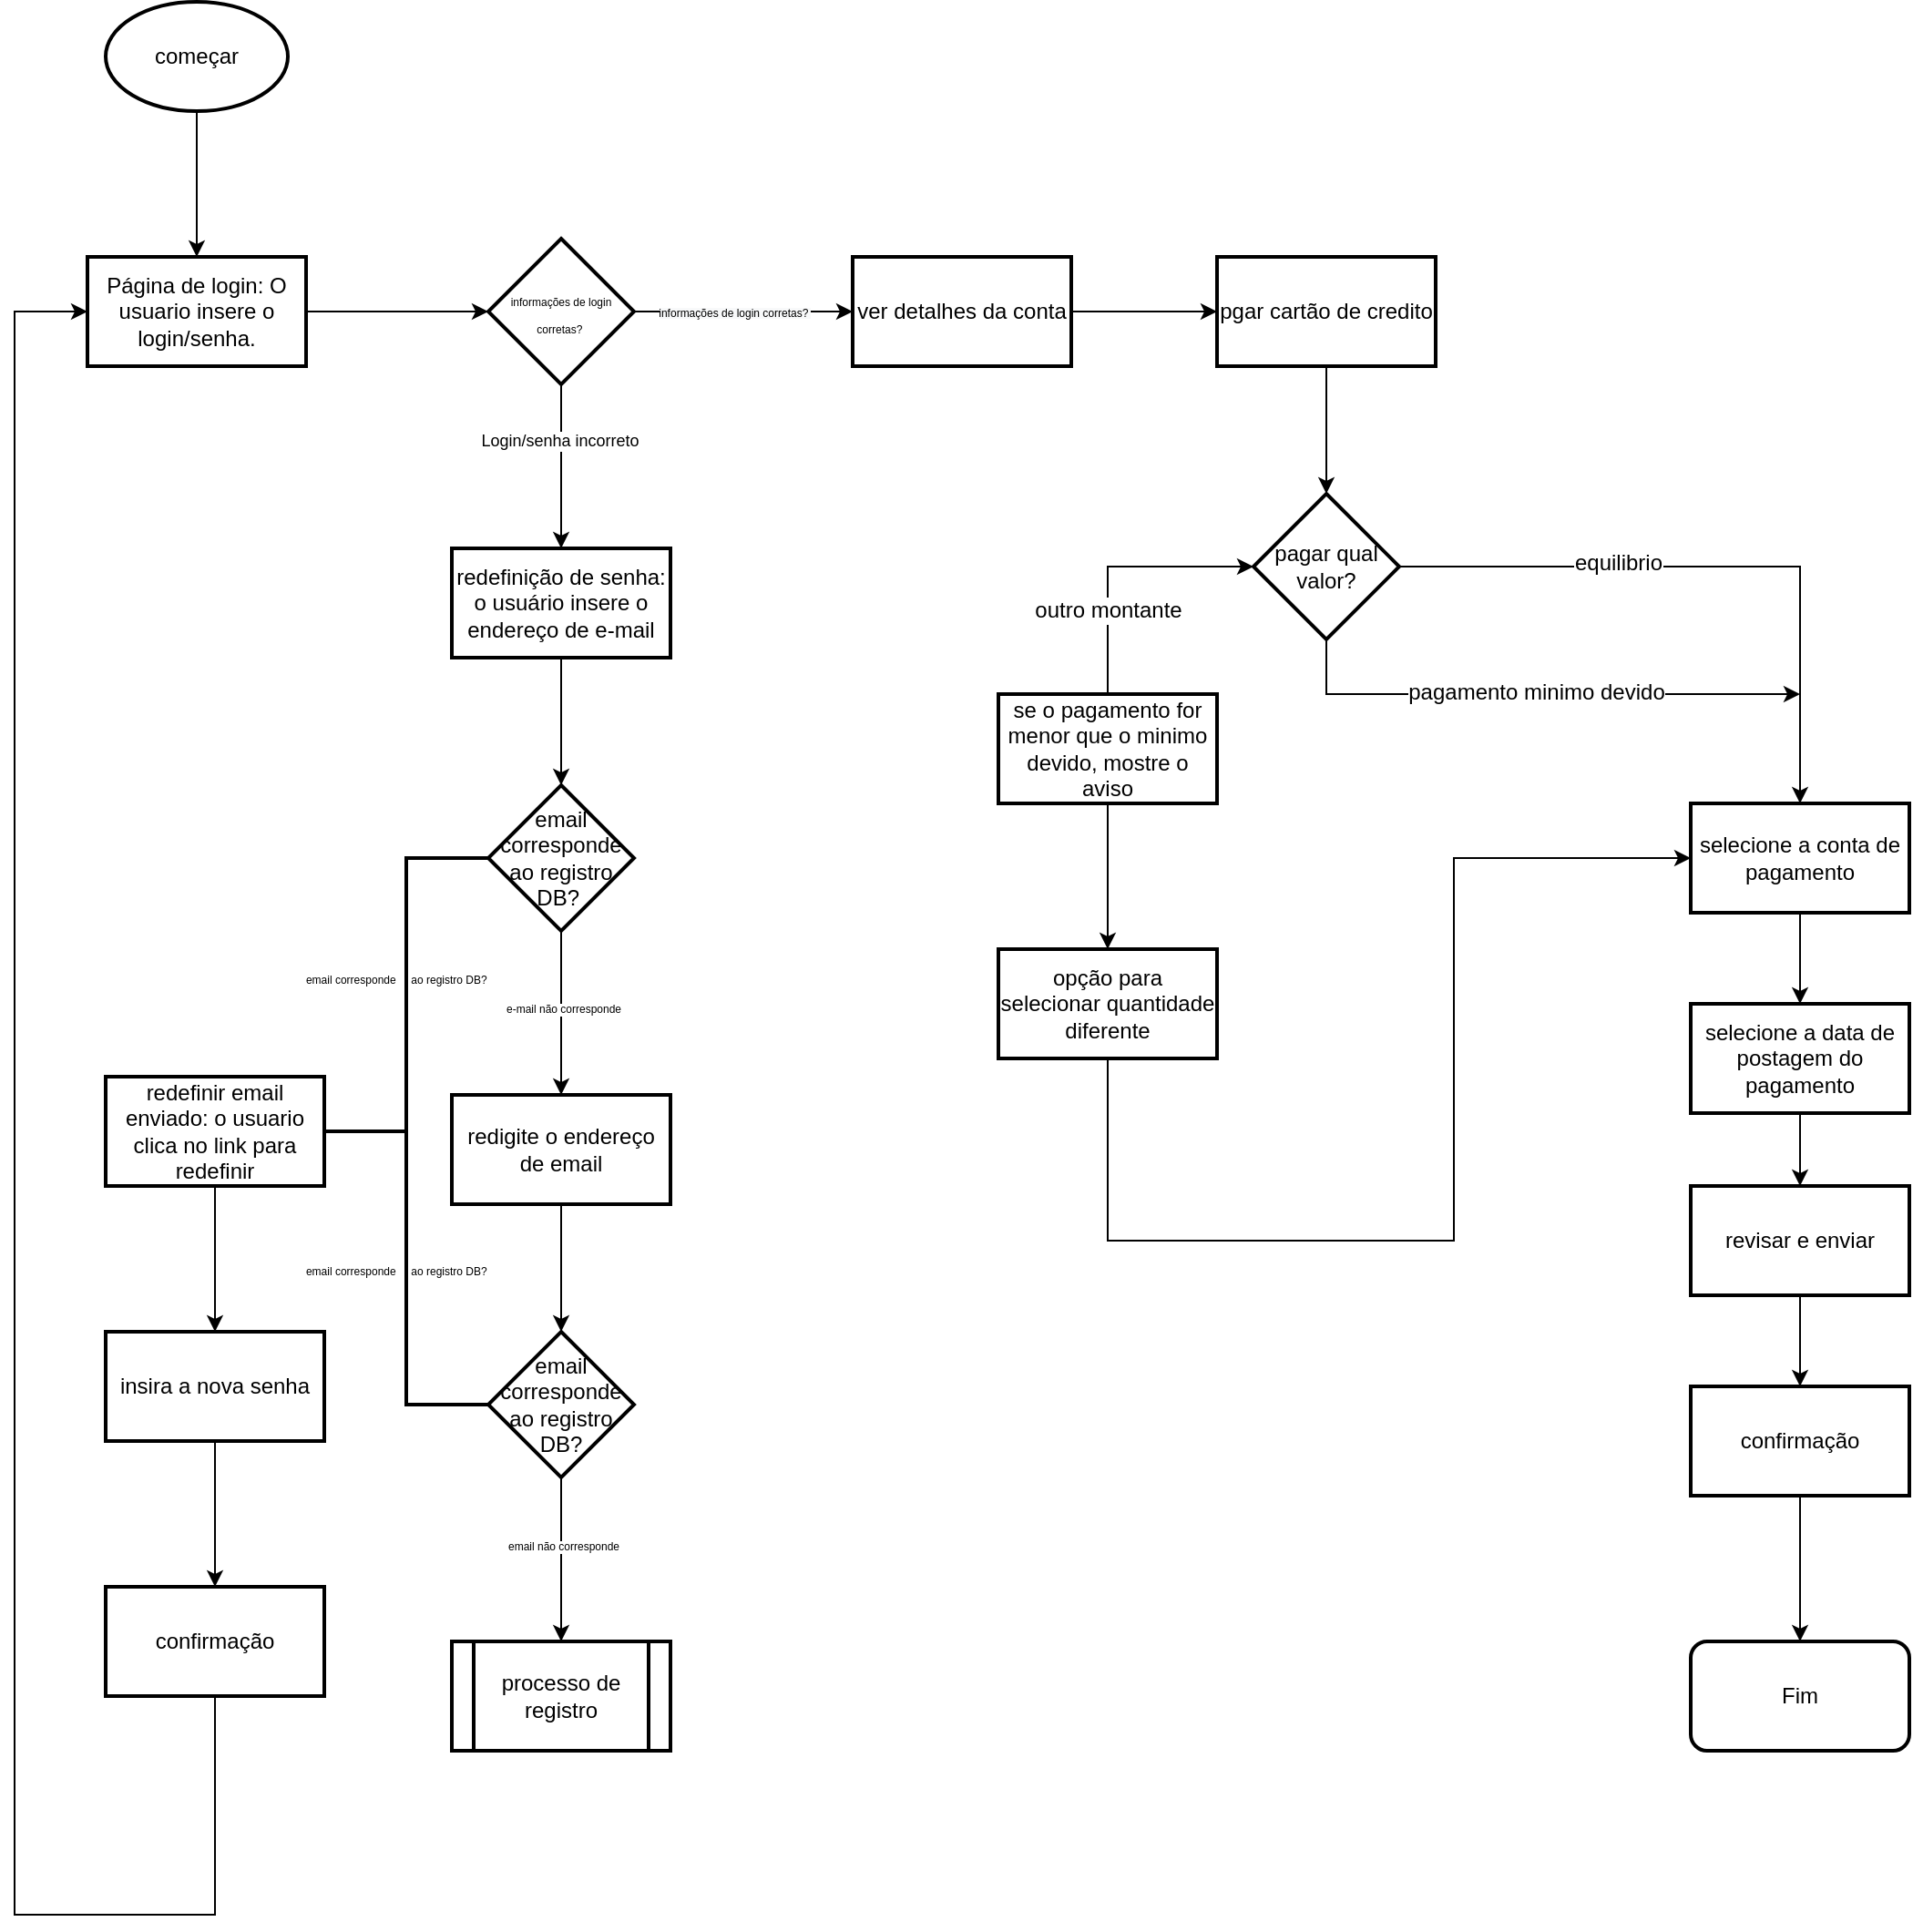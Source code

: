 <mxfile version="21.2.4" type="device" pages="2">
  <diagram id="nJJkk1liXFZkpycsaKev" name="Page-1">
    <mxGraphModel dx="1518" dy="679" grid="1" gridSize="10" guides="1" tooltips="1" connect="1" arrows="1" fold="1" page="1" pageScale="1" pageWidth="827" pageHeight="1169" math="0" shadow="0">
      <root>
        <mxCell id="0" />
        <mxCell id="1" parent="0" />
        <mxCell id="LHLX_6FpRkzY1i8xHUrP-8" value="" style="edgeStyle=orthogonalEdgeStyle;rounded=0;orthogonalLoop=1;jettySize=auto;html=1;" parent="1" source="LHLX_6FpRkzY1i8xHUrP-5" target="LHLX_6FpRkzY1i8xHUrP-7" edge="1">
          <mxGeometry relative="1" as="geometry" />
        </mxCell>
        <mxCell id="LHLX_6FpRkzY1i8xHUrP-5" value="&lt;font style=&quot;vertical-align: inherit;&quot;&gt;&lt;font style=&quot;vertical-align: inherit;&quot;&gt;começar&lt;/font&gt;&lt;/font&gt;" style="strokeWidth=2;html=1;shape=mxgraph.flowchart.start_1;whiteSpace=wrap;" parent="1" vertex="1">
          <mxGeometry x="70" y="80" width="100" height="60" as="geometry" />
        </mxCell>
        <mxCell id="LHLX_6FpRkzY1i8xHUrP-10" value="" style="edgeStyle=orthogonalEdgeStyle;rounded=0;orthogonalLoop=1;jettySize=auto;html=1;" parent="1" source="LHLX_6FpRkzY1i8xHUrP-7" target="LHLX_6FpRkzY1i8xHUrP-9" edge="1">
          <mxGeometry relative="1" as="geometry" />
        </mxCell>
        <mxCell id="LHLX_6FpRkzY1i8xHUrP-7" value="&lt;font style=&quot;vertical-align: inherit;&quot;&gt;&lt;font style=&quot;vertical-align: inherit;&quot;&gt;Página de login: O usuario insere o login/senha.&lt;/font&gt;&lt;/font&gt;" style="whiteSpace=wrap;html=1;strokeWidth=2;" parent="1" vertex="1">
          <mxGeometry x="60" y="220" width="120" height="60" as="geometry" />
        </mxCell>
        <mxCell id="LHLX_6FpRkzY1i8xHUrP-14" value="" style="edgeStyle=orthogonalEdgeStyle;rounded=0;orthogonalLoop=1;jettySize=auto;html=1;" parent="1" source="LHLX_6FpRkzY1i8xHUrP-9" target="LHLX_6FpRkzY1i8xHUrP-13" edge="1">
          <mxGeometry relative="1" as="geometry" />
        </mxCell>
        <mxCell id="LHLX_6FpRkzY1i8xHUrP-146" value="&lt;span style=&quot;font-size: 6px; background-color: rgb(248, 249, 250);&quot;&gt;informações de login corretas?&amp;nbsp;&lt;/span&gt;" style="edgeLabel;html=1;align=center;verticalAlign=middle;resizable=0;points=[];fontSize=9;" parent="LHLX_6FpRkzY1i8xHUrP-14" vertex="1" connectable="0">
          <mxGeometry x="-0.095" relative="1" as="geometry">
            <mxPoint as="offset" />
          </mxGeometry>
        </mxCell>
        <mxCell id="LHLX_6FpRkzY1i8xHUrP-18" value="" style="edgeStyle=orthogonalEdgeStyle;rounded=0;orthogonalLoop=1;jettySize=auto;html=1;" parent="1" source="LHLX_6FpRkzY1i8xHUrP-9" target="LHLX_6FpRkzY1i8xHUrP-17" edge="1">
          <mxGeometry relative="1" as="geometry" />
        </mxCell>
        <mxCell id="LHLX_6FpRkzY1i8xHUrP-147" value="Login/senha incorreto" style="edgeLabel;html=1;align=center;verticalAlign=middle;resizable=0;points=[];fontSize=9;" parent="LHLX_6FpRkzY1i8xHUrP-18" vertex="1" connectable="0">
          <mxGeometry x="-0.311" y="-1" relative="1" as="geometry">
            <mxPoint as="offset" />
          </mxGeometry>
        </mxCell>
        <mxCell id="LHLX_6FpRkzY1i8xHUrP-9" value="&lt;font style=&quot;font-size: 6px;&quot;&gt;informações de login corretas?&amp;nbsp;&lt;/font&gt;" style="rhombus;whiteSpace=wrap;html=1;strokeWidth=2;" parent="1" vertex="1">
          <mxGeometry x="280" y="210" width="80" height="80" as="geometry" />
        </mxCell>
        <mxCell id="LHLX_6FpRkzY1i8xHUrP-16" value="" style="edgeStyle=orthogonalEdgeStyle;rounded=0;orthogonalLoop=1;jettySize=auto;html=1;" parent="1" source="LHLX_6FpRkzY1i8xHUrP-13" target="LHLX_6FpRkzY1i8xHUrP-15" edge="1">
          <mxGeometry relative="1" as="geometry" />
        </mxCell>
        <mxCell id="LHLX_6FpRkzY1i8xHUrP-13" value="ver detalhes da conta" style="whiteSpace=wrap;html=1;strokeWidth=2;" parent="1" vertex="1">
          <mxGeometry x="480" y="220" width="120" height="60" as="geometry" />
        </mxCell>
        <mxCell id="LHLX_6FpRkzY1i8xHUrP-41" value="" style="edgeStyle=orthogonalEdgeStyle;rounded=0;orthogonalLoop=1;jettySize=auto;html=1;" parent="1" source="LHLX_6FpRkzY1i8xHUrP-15" target="LHLX_6FpRkzY1i8xHUrP-40" edge="1">
          <mxGeometry relative="1" as="geometry" />
        </mxCell>
        <mxCell id="LHLX_6FpRkzY1i8xHUrP-15" value="&lt;font style=&quot;vertical-align: inherit;&quot;&gt;&lt;font style=&quot;vertical-align: inherit;&quot;&gt;pgar cartão de credito&lt;/font&gt;&lt;/font&gt;" style="whiteSpace=wrap;html=1;strokeWidth=2;" parent="1" vertex="1">
          <mxGeometry x="680" y="220" width="120" height="60" as="geometry" />
        </mxCell>
        <mxCell id="LHLX_6FpRkzY1i8xHUrP-20" value="" style="edgeStyle=orthogonalEdgeStyle;rounded=0;orthogonalLoop=1;jettySize=auto;html=1;" parent="1" source="LHLX_6FpRkzY1i8xHUrP-17" target="LHLX_6FpRkzY1i8xHUrP-19" edge="1">
          <mxGeometry relative="1" as="geometry" />
        </mxCell>
        <mxCell id="LHLX_6FpRkzY1i8xHUrP-17" value="redefinição de senha: o usuário insere o endereço de e-mail" style="whiteSpace=wrap;html=1;strokeWidth=2;" parent="1" vertex="1">
          <mxGeometry x="260" y="380" width="120" height="60" as="geometry" />
        </mxCell>
        <mxCell id="LHLX_6FpRkzY1i8xHUrP-22" value="" style="rounded=0;orthogonalLoop=1;jettySize=auto;html=1;edgeStyle=orthogonalEdgeStyle;" parent="1" source="LHLX_6FpRkzY1i8xHUrP-19" target="LHLX_6FpRkzY1i8xHUrP-21" edge="1">
          <mxGeometry relative="1" as="geometry" />
        </mxCell>
        <mxCell id="LHLX_6FpRkzY1i8xHUrP-151" value="&lt;font style=&quot;vertical-align: inherit;&quot;&gt;&lt;font style=&quot;vertical-align: inherit;&quot;&gt;&lt;font style=&quot;vertical-align: inherit;&quot;&gt;&lt;font style=&quot;vertical-align: inherit;&quot;&gt;&lt;font style=&quot;vertical-align: inherit;&quot;&gt;&lt;font style=&quot;vertical-align: inherit;&quot;&gt;e-mail não corresponde&lt;/font&gt;&lt;/font&gt;&lt;/font&gt;&lt;/font&gt;&lt;/font&gt;&lt;/font&gt;" style="edgeLabel;html=1;align=center;verticalAlign=middle;resizable=0;points=[];fontSize=6;" parent="LHLX_6FpRkzY1i8xHUrP-22" vertex="1" connectable="0">
          <mxGeometry x="-0.051" y="1" relative="1" as="geometry">
            <mxPoint as="offset" />
          </mxGeometry>
        </mxCell>
        <mxCell id="LHLX_6FpRkzY1i8xHUrP-19" value="&lt;font style=&quot;font-size: 12px;&quot;&gt;&lt;font style=&quot;vertical-align: inherit;&quot;&gt;&lt;font style=&quot;vertical-align: inherit;&quot;&gt;email corresponde ao registro DB?&amp;nbsp;&lt;/font&gt;&lt;/font&gt;&lt;/font&gt;" style="rhombus;whiteSpace=wrap;html=1;strokeWidth=2;" parent="1" vertex="1">
          <mxGeometry x="280" y="510" width="80" height="80" as="geometry" />
        </mxCell>
        <mxCell id="LHLX_6FpRkzY1i8xHUrP-24" value="" style="edgeStyle=orthogonalEdgeStyle;rounded=0;orthogonalLoop=1;jettySize=auto;html=1;" parent="1" source="LHLX_6FpRkzY1i8xHUrP-21" target="LHLX_6FpRkzY1i8xHUrP-23" edge="1">
          <mxGeometry relative="1" as="geometry" />
        </mxCell>
        <mxCell id="LHLX_6FpRkzY1i8xHUrP-21" value="redigite o endereço de email" style="whiteSpace=wrap;html=1;strokeWidth=2;" parent="1" vertex="1">
          <mxGeometry x="260" y="680" width="120" height="60" as="geometry" />
        </mxCell>
        <mxCell id="LHLX_6FpRkzY1i8xHUrP-26" value="" style="edgeStyle=orthogonalEdgeStyle;rounded=0;orthogonalLoop=1;jettySize=auto;html=1;" parent="1" source="LHLX_6FpRkzY1i8xHUrP-23" target="LHLX_6FpRkzY1i8xHUrP-25" edge="1">
          <mxGeometry relative="1" as="geometry" />
        </mxCell>
        <mxCell id="LHLX_6FpRkzY1i8xHUrP-152" value="&lt;font style=&quot;vertical-align: inherit;&quot;&gt;&lt;font style=&quot;vertical-align: inherit;&quot;&gt;email não corresponde&lt;/font&gt;&lt;/font&gt;" style="edgeLabel;html=1;align=center;verticalAlign=middle;resizable=0;points=[];fontSize=6;" parent="LHLX_6FpRkzY1i8xHUrP-26" vertex="1" connectable="0">
          <mxGeometry x="-0.157" y="1" relative="1" as="geometry">
            <mxPoint as="offset" />
          </mxGeometry>
        </mxCell>
        <mxCell id="LHLX_6FpRkzY1i8xHUrP-23" value="email corresponde ao registro DB?" style="rhombus;whiteSpace=wrap;html=1;strokeWidth=2;" parent="1" vertex="1">
          <mxGeometry x="280" y="810" width="80" height="80" as="geometry" />
        </mxCell>
        <mxCell id="LHLX_6FpRkzY1i8xHUrP-25" value="processo de registro" style="shape=process;whiteSpace=wrap;html=1;backgroundOutline=1;strokeWidth=2;" parent="1" vertex="1">
          <mxGeometry x="260" y="980" width="120" height="60" as="geometry" />
        </mxCell>
        <mxCell id="LHLX_6FpRkzY1i8xHUrP-30" value="" style="edgeStyle=orthogonalEdgeStyle;rounded=0;orthogonalLoop=1;jettySize=auto;html=1;" parent="1" source="LHLX_6FpRkzY1i8xHUrP-27" target="LHLX_6FpRkzY1i8xHUrP-29" edge="1">
          <mxGeometry relative="1" as="geometry" />
        </mxCell>
        <mxCell id="LHLX_6FpRkzY1i8xHUrP-27" value="redefinir email enviado: o usuario clica no link para redefinir" style="whiteSpace=wrap;html=1;strokeWidth=2;" parent="1" vertex="1">
          <mxGeometry x="70" y="670" width="120" height="60" as="geometry" />
        </mxCell>
        <mxCell id="LHLX_6FpRkzY1i8xHUrP-32" value="" style="edgeStyle=orthogonalEdgeStyle;rounded=0;orthogonalLoop=1;jettySize=auto;html=1;" parent="1" source="LHLX_6FpRkzY1i8xHUrP-29" target="LHLX_6FpRkzY1i8xHUrP-31" edge="1">
          <mxGeometry relative="1" as="geometry" />
        </mxCell>
        <mxCell id="LHLX_6FpRkzY1i8xHUrP-29" value="insira a nova senha" style="whiteSpace=wrap;html=1;strokeWidth=2;" parent="1" vertex="1">
          <mxGeometry x="70" y="810" width="120" height="60" as="geometry" />
        </mxCell>
        <mxCell id="LHLX_6FpRkzY1i8xHUrP-33" style="edgeStyle=orthogonalEdgeStyle;rounded=0;orthogonalLoop=1;jettySize=auto;html=1;" parent="1" source="LHLX_6FpRkzY1i8xHUrP-31" edge="1">
          <mxGeometry relative="1" as="geometry">
            <mxPoint x="60" y="250" as="targetPoint" />
            <Array as="points">
              <mxPoint x="20" y="1130" />
              <mxPoint x="20" y="250" />
              <mxPoint x="60" y="250" />
            </Array>
          </mxGeometry>
        </mxCell>
        <mxCell id="LHLX_6FpRkzY1i8xHUrP-31" value="confirmação" style="whiteSpace=wrap;html=1;strokeWidth=2;" parent="1" vertex="1">
          <mxGeometry x="70" y="950" width="120" height="60" as="geometry" />
        </mxCell>
        <mxCell id="LHLX_6FpRkzY1i8xHUrP-35" value="" style="strokeWidth=2;html=1;shape=mxgraph.flowchart.annotation_2;align=left;labelPosition=right;pointerEvents=1;" parent="1" vertex="1">
          <mxGeometry x="190" y="550" width="90" height="300" as="geometry" />
        </mxCell>
        <mxCell id="LHLX_6FpRkzY1i8xHUrP-54" style="edgeStyle=orthogonalEdgeStyle;rounded=0;orthogonalLoop=1;jettySize=auto;html=1;entryX=0.5;entryY=0;entryDx=0;entryDy=0;" parent="1" source="LHLX_6FpRkzY1i8xHUrP-40" target="LHLX_6FpRkzY1i8xHUrP-47" edge="1">
          <mxGeometry relative="1" as="geometry">
            <mxPoint x="1000" y="390" as="targetPoint" />
          </mxGeometry>
        </mxCell>
        <mxCell id="LHLX_6FpRkzY1i8xHUrP-153" value="&lt;font style=&quot;font-size: 12px;&quot;&gt;equilibrio&lt;/font&gt;" style="edgeLabel;html=1;align=center;verticalAlign=middle;resizable=0;points=[];fontSize=6;" parent="LHLX_6FpRkzY1i8xHUrP-54" vertex="1" connectable="0">
          <mxGeometry x="-0.313" y="2" relative="1" as="geometry">
            <mxPoint as="offset" />
          </mxGeometry>
        </mxCell>
        <mxCell id="LHLX_6FpRkzY1i8xHUrP-56" style="edgeStyle=orthogonalEdgeStyle;rounded=0;orthogonalLoop=1;jettySize=auto;html=1;" parent="1" source="LHLX_6FpRkzY1i8xHUrP-40" edge="1">
          <mxGeometry relative="1" as="geometry">
            <mxPoint x="1000" y="460" as="targetPoint" />
            <Array as="points">
              <mxPoint x="740" y="460" />
              <mxPoint x="1000" y="460" />
            </Array>
          </mxGeometry>
        </mxCell>
        <mxCell id="LHLX_6FpRkzY1i8xHUrP-154" value="pagamento minimo devido" style="edgeLabel;html=1;align=center;verticalAlign=middle;resizable=0;points=[];fontSize=12;" parent="LHLX_6FpRkzY1i8xHUrP-56" vertex="1" connectable="0">
          <mxGeometry x="0.001" y="1" relative="1" as="geometry">
            <mxPoint as="offset" />
          </mxGeometry>
        </mxCell>
        <mxCell id="LHLX_6FpRkzY1i8xHUrP-40" value="&lt;font style=&quot;vertical-align: inherit;&quot;&gt;&lt;font style=&quot;vertical-align: inherit;&quot;&gt;pagar qual valor?&lt;/font&gt;&lt;/font&gt;" style="rhombus;whiteSpace=wrap;html=1;strokeWidth=2;" parent="1" vertex="1">
          <mxGeometry x="700" y="350" width="80" height="80" as="geometry" />
        </mxCell>
        <mxCell id="LHLX_6FpRkzY1i8xHUrP-45" value="" style="edgeStyle=orthogonalEdgeStyle;rounded=0;orthogonalLoop=1;jettySize=auto;html=1;" parent="1" source="LHLX_6FpRkzY1i8xHUrP-42" target="LHLX_6FpRkzY1i8xHUrP-44" edge="1">
          <mxGeometry relative="1" as="geometry" />
        </mxCell>
        <mxCell id="LHLX_6FpRkzY1i8xHUrP-46" style="edgeStyle=orthogonalEdgeStyle;rounded=0;orthogonalLoop=1;jettySize=auto;html=1;entryX=0;entryY=0.5;entryDx=0;entryDy=0;" parent="1" source="LHLX_6FpRkzY1i8xHUrP-42" target="LHLX_6FpRkzY1i8xHUrP-40" edge="1">
          <mxGeometry relative="1" as="geometry">
            <mxPoint x="620" y="380" as="targetPoint" />
            <Array as="points">
              <mxPoint x="620" y="390" />
            </Array>
          </mxGeometry>
        </mxCell>
        <mxCell id="LHLX_6FpRkzY1i8xHUrP-155" value="outro montante" style="edgeLabel;html=1;align=center;verticalAlign=middle;resizable=0;points=[];fontSize=12;" parent="LHLX_6FpRkzY1i8xHUrP-46" vertex="1" connectable="0">
          <mxGeometry x="-0.379" relative="1" as="geometry">
            <mxPoint as="offset" />
          </mxGeometry>
        </mxCell>
        <mxCell id="LHLX_6FpRkzY1i8xHUrP-42" value="&lt;font style=&quot;vertical-align: inherit;&quot;&gt;&lt;font style=&quot;vertical-align: inherit;&quot;&gt;se o pagamento for menor que o minimo devido, mostre o aviso&lt;/font&gt;&lt;/font&gt;" style="whiteSpace=wrap;html=1;strokeWidth=2;" parent="1" vertex="1">
          <mxGeometry x="560" y="460" width="120" height="60" as="geometry" />
        </mxCell>
        <mxCell id="LHLX_6FpRkzY1i8xHUrP-57" style="edgeStyle=orthogonalEdgeStyle;rounded=0;orthogonalLoop=1;jettySize=auto;html=1;entryX=0;entryY=0.5;entryDx=0;entryDy=0;" parent="1" source="LHLX_6FpRkzY1i8xHUrP-44" target="LHLX_6FpRkzY1i8xHUrP-47" edge="1">
          <mxGeometry relative="1" as="geometry">
            <mxPoint x="620" y="760" as="targetPoint" />
            <Array as="points">
              <mxPoint x="620" y="760" />
              <mxPoint x="810" y="760" />
              <mxPoint x="810" y="550" />
            </Array>
          </mxGeometry>
        </mxCell>
        <mxCell id="LHLX_6FpRkzY1i8xHUrP-44" value="&lt;font style=&quot;vertical-align: inherit;&quot;&gt;&lt;font style=&quot;vertical-align: inherit;&quot;&gt;opção para selecionar quantidade diferente&lt;/font&gt;&lt;/font&gt;" style="whiteSpace=wrap;html=1;strokeWidth=2;" parent="1" vertex="1">
          <mxGeometry x="560" y="600" width="120" height="60" as="geometry" />
        </mxCell>
        <mxCell id="LHLX_6FpRkzY1i8xHUrP-58" style="edgeStyle=orthogonalEdgeStyle;rounded=0;orthogonalLoop=1;jettySize=auto;html=1;entryX=0.5;entryY=0;entryDx=0;entryDy=0;" parent="1" source="LHLX_6FpRkzY1i8xHUrP-47" target="LHLX_6FpRkzY1i8xHUrP-48" edge="1">
          <mxGeometry relative="1" as="geometry" />
        </mxCell>
        <mxCell id="LHLX_6FpRkzY1i8xHUrP-47" value="&lt;font style=&quot;vertical-align: inherit;&quot;&gt;&lt;font style=&quot;vertical-align: inherit;&quot;&gt;selecione a conta de pagamento&lt;/font&gt;&lt;/font&gt;" style="whiteSpace=wrap;html=1;strokeWidth=2;" parent="1" vertex="1">
          <mxGeometry x="940" y="520" width="120" height="60" as="geometry" />
        </mxCell>
        <mxCell id="LHLX_6FpRkzY1i8xHUrP-59" style="edgeStyle=orthogonalEdgeStyle;rounded=0;orthogonalLoop=1;jettySize=auto;html=1;entryX=0.5;entryY=0;entryDx=0;entryDy=0;" parent="1" source="LHLX_6FpRkzY1i8xHUrP-48" target="LHLX_6FpRkzY1i8xHUrP-49" edge="1">
          <mxGeometry relative="1" as="geometry" />
        </mxCell>
        <mxCell id="LHLX_6FpRkzY1i8xHUrP-48" value="&lt;font style=&quot;vertical-align: inherit;&quot;&gt;&lt;font style=&quot;vertical-align: inherit;&quot;&gt;selecione a data de postagem do pagamento&lt;/font&gt;&lt;/font&gt;" style="whiteSpace=wrap;html=1;strokeWidth=2;" parent="1" vertex="1">
          <mxGeometry x="940" y="630" width="120" height="60" as="geometry" />
        </mxCell>
        <mxCell id="LHLX_6FpRkzY1i8xHUrP-60" style="edgeStyle=orthogonalEdgeStyle;rounded=0;orthogonalLoop=1;jettySize=auto;html=1;entryX=0.5;entryY=0;entryDx=0;entryDy=0;" parent="1" source="LHLX_6FpRkzY1i8xHUrP-49" target="LHLX_6FpRkzY1i8xHUrP-50" edge="1">
          <mxGeometry relative="1" as="geometry" />
        </mxCell>
        <mxCell id="LHLX_6FpRkzY1i8xHUrP-49" value="revisar e enviar" style="whiteSpace=wrap;html=1;strokeWidth=2;" parent="1" vertex="1">
          <mxGeometry x="940" y="730" width="120" height="60" as="geometry" />
        </mxCell>
        <mxCell id="LHLX_6FpRkzY1i8xHUrP-52" value="" style="edgeStyle=orthogonalEdgeStyle;rounded=0;orthogonalLoop=1;jettySize=auto;html=1;" parent="1" source="LHLX_6FpRkzY1i8xHUrP-50" target="LHLX_6FpRkzY1i8xHUrP-51" edge="1">
          <mxGeometry relative="1" as="geometry" />
        </mxCell>
        <mxCell id="LHLX_6FpRkzY1i8xHUrP-50" value="confirmação" style="whiteSpace=wrap;html=1;strokeWidth=2;" parent="1" vertex="1">
          <mxGeometry x="940" y="840" width="120" height="60" as="geometry" />
        </mxCell>
        <mxCell id="LHLX_6FpRkzY1i8xHUrP-51" value="&lt;font style=&quot;vertical-align: inherit;&quot;&gt;&lt;font style=&quot;vertical-align: inherit;&quot;&gt;Fim&lt;/font&gt;&lt;/font&gt;" style="rounded=1;whiteSpace=wrap;html=1;strokeWidth=2;" parent="1" vertex="1">
          <mxGeometry x="940" y="980" width="120" height="60" as="geometry" />
        </mxCell>
        <mxCell id="LHLX_6FpRkzY1i8xHUrP-149" value="&lt;span style=&quot;&quot;&gt;&lt;font style=&quot;vertical-align: inherit;&quot;&gt;&lt;font style=&quot;vertical-align: inherit;&quot;&gt;&lt;font style=&quot;vertical-align: inherit;&quot;&gt;&lt;font style=&quot;vertical-align: inherit; font-size: 6px;&quot;&gt;&lt;font style=&quot;vertical-align: inherit;&quot;&gt;&lt;font style=&quot;vertical-align: inherit;&quot;&gt;&lt;font style=&quot;vertical-align: inherit;&quot;&gt;&lt;font style=&quot;vertical-align: inherit;&quot;&gt;&lt;font style=&quot;vertical-align: inherit;&quot;&gt;&lt;font style=&quot;vertical-align: inherit;&quot;&gt;email corresponde&amp;nbsp; &amp;nbsp; &amp;nbsp;ao registro DB?&amp;nbsp;&lt;/font&gt;&lt;/font&gt;&lt;/font&gt;&lt;/font&gt;&lt;/font&gt;&lt;/font&gt;&lt;/font&gt;&lt;/font&gt;&lt;/font&gt;&lt;/font&gt;&lt;/span&gt;" style="text;html=1;align=center;verticalAlign=middle;resizable=0;points=[];autosize=1;strokeColor=none;fillColor=none;fontSize=12;" parent="1" vertex="1">
          <mxGeometry x="170" y="600" width="120" height="30" as="geometry" />
        </mxCell>
        <mxCell id="LHLX_6FpRkzY1i8xHUrP-150" value="&lt;span style=&quot;&quot;&gt;&lt;font style=&quot;vertical-align: inherit;&quot;&gt;&lt;font style=&quot;vertical-align: inherit;&quot;&gt;&lt;font style=&quot;vertical-align: inherit;&quot;&gt;&lt;font style=&quot;vertical-align: inherit; font-size: 6px;&quot;&gt;&lt;font style=&quot;vertical-align: inherit;&quot;&gt;&lt;font style=&quot;vertical-align: inherit;&quot;&gt;&lt;font style=&quot;vertical-align: inherit;&quot;&gt;&lt;font style=&quot;vertical-align: inherit;&quot;&gt;&lt;font style=&quot;vertical-align: inherit;&quot;&gt;&lt;font style=&quot;vertical-align: inherit;&quot;&gt;email corresponde&amp;nbsp; &amp;nbsp; &amp;nbsp;ao registro DB?&amp;nbsp;&lt;/font&gt;&lt;/font&gt;&lt;/font&gt;&lt;/font&gt;&lt;/font&gt;&lt;/font&gt;&lt;/font&gt;&lt;/font&gt;&lt;/font&gt;&lt;/font&gt;&lt;/span&gt;" style="text;html=1;align=center;verticalAlign=middle;resizable=0;points=[];autosize=1;strokeColor=none;fillColor=none;fontSize=12;" parent="1" vertex="1">
          <mxGeometry x="170" y="760" width="120" height="30" as="geometry" />
        </mxCell>
      </root>
    </mxGraphModel>
  </diagram>
  <diagram id="nGwkYP6KwtfXDhD1wSqK" name="Page-2">
    <mxGraphModel dx="1235" dy="679" grid="1" gridSize="10" guides="1" tooltips="1" connect="1" arrows="1" fold="1" page="1" pageScale="1" pageWidth="827" pageHeight="1169" math="0" shadow="0">
      <root>
        <mxCell id="0" />
        <mxCell id="1" parent="0" />
        <mxCell id="j6Z6B7jXOkgmwzLGGSYQ-2" value="" style="edgeStyle=orthogonalEdgeStyle;rounded=0;orthogonalLoop=1;jettySize=auto;html=1;endArrow=none;endFill=0;" edge="1" parent="1" source="JpabnDjNECiLwwynXuOD-1" target="j6Z6B7jXOkgmwzLGGSYQ-1">
          <mxGeometry relative="1" as="geometry" />
        </mxCell>
        <mxCell id="JpabnDjNECiLwwynXuOD-1" value="Começar" style="strokeWidth=2;html=1;shape=mxgraph.flowchart.start_1;whiteSpace=wrap;" vertex="1" parent="1">
          <mxGeometry x="66" y="60" width="100" height="60" as="geometry" />
        </mxCell>
        <mxCell id="j6Z6B7jXOkgmwzLGGSYQ-5" value="" style="edgeStyle=orthogonalEdgeStyle;rounded=0;orthogonalLoop=1;jettySize=auto;html=1;" edge="1" parent="1" source="j6Z6B7jXOkgmwzLGGSYQ-1" target="j6Z6B7jXOkgmwzLGGSYQ-4">
          <mxGeometry relative="1" as="geometry" />
        </mxCell>
        <mxCell id="j6Z6B7jXOkgmwzLGGSYQ-1" value="Página inicial: O usuário escolhe a opção de comprar o bilhete único impresso." style="whiteSpace=wrap;html=1;strokeWidth=2;" vertex="1" parent="1">
          <mxGeometry x="46" y="200" width="140" height="70" as="geometry" />
        </mxCell>
        <mxCell id="j6Z6B7jXOkgmwzLGGSYQ-7" value="" style="edgeStyle=orthogonalEdgeStyle;rounded=0;orthogonalLoop=1;jettySize=auto;html=1;endArrow=none;endFill=0;" edge="1" parent="1" source="j6Z6B7jXOkgmwzLGGSYQ-4" target="j6Z6B7jXOkgmwzLGGSYQ-6">
          <mxGeometry relative="1" as="geometry" />
        </mxCell>
        <mxCell id="j6Z6B7jXOkgmwzLGGSYQ-4" value="Escolher quantos bilhetes únicos irão ser impressos" style="whiteSpace=wrap;html=1;strokeWidth=2;" vertex="1" parent="1">
          <mxGeometry x="236" y="197.5" width="130" height="75" as="geometry" />
        </mxCell>
        <mxCell id="j6Z6B7jXOkgmwzLGGSYQ-9" value="" style="edgeStyle=orthogonalEdgeStyle;rounded=0;orthogonalLoop=1;jettySize=auto;html=1;endArrow=none;endFill=0;" edge="1" parent="1" source="j6Z6B7jXOkgmwzLGGSYQ-6" target="j6Z6B7jXOkgmwzLGGSYQ-8">
          <mxGeometry relative="1" as="geometry" />
        </mxCell>
        <mxCell id="j6Z6B7jXOkgmwzLGGSYQ-6" value="Usuário seleciona qual forma de pagamento, dinheiro." style="whiteSpace=wrap;html=1;strokeWidth=2;" vertex="1" parent="1">
          <mxGeometry x="416" y="197.5" width="140" height="75" as="geometry" />
        </mxCell>
        <mxCell id="j6Z6B7jXOkgmwzLGGSYQ-10" style="edgeStyle=orthogonalEdgeStyle;rounded=0;orthogonalLoop=1;jettySize=auto;html=1;exitX=0.5;exitY=1;exitDx=0;exitDy=0;entryX=0.5;entryY=1;entryDx=0;entryDy=0;" edge="1" parent="1" source="j6Z6B7jXOkgmwzLGGSYQ-8" target="j6Z6B7jXOkgmwzLGGSYQ-6">
          <mxGeometry relative="1" as="geometry">
            <mxPoint x="661" y="370" as="targetPoint" />
            <Array as="points">
              <mxPoint x="661" y="340" />
              <mxPoint x="486" y="340" />
            </Array>
          </mxGeometry>
        </mxCell>
        <mxCell id="j6Z6B7jXOkgmwzLGGSYQ-11" value="voltar" style="edgeLabel;html=1;align=center;verticalAlign=middle;resizable=0;points=[];" vertex="1" connectable="0" parent="j6Z6B7jXOkgmwzLGGSYQ-10">
          <mxGeometry x="-0.094" relative="1" as="geometry">
            <mxPoint as="offset" />
          </mxGeometry>
        </mxCell>
        <mxCell id="j6Z6B7jXOkgmwzLGGSYQ-12" style="rounded=0;orthogonalLoop=1;jettySize=auto;html=1;endArrow=classic;endFill=1;exitX=1;exitY=0.5;exitDx=0;exitDy=0;" edge="1" parent="1" source="j6Z6B7jXOkgmwzLGGSYQ-8">
          <mxGeometry relative="1" as="geometry">
            <mxPoint x="746" y="380" as="targetPoint" />
            <Array as="points">
              <mxPoint x="746" y="235" />
            </Array>
          </mxGeometry>
        </mxCell>
        <mxCell id="j6Z6B7jXOkgmwzLGGSYQ-13" value="confirmar" style="edgeLabel;html=1;align=center;verticalAlign=middle;resizable=0;points=[];" vertex="1" connectable="0" parent="j6Z6B7jXOkgmwzLGGSYQ-12">
          <mxGeometry x="0.005" relative="1" as="geometry">
            <mxPoint as="offset" />
          </mxGeometry>
        </mxCell>
        <mxCell id="j6Z6B7jXOkgmwzLGGSYQ-8" value="Informações corretas ?" style="rhombus;whiteSpace=wrap;html=1;strokeWidth=2;" vertex="1" parent="1">
          <mxGeometry x="606" y="187.5" width="110" height="95" as="geometry" />
        </mxCell>
        <mxCell id="j6Z6B7jXOkgmwzLGGSYQ-16" value="" style="edgeStyle=orthogonalEdgeStyle;rounded=0;orthogonalLoop=1;jettySize=auto;html=1;endArrow=none;endFill=0;" edge="1" parent="1" source="j6Z6B7jXOkgmwzLGGSYQ-14" target="j6Z6B7jXOkgmwzLGGSYQ-15">
          <mxGeometry relative="1" as="geometry" />
        </mxCell>
        <mxCell id="j6Z6B7jXOkgmwzLGGSYQ-14" value="Usuário tem sua compra aprovada" style="whiteSpace=wrap;html=1;strokeWidth=2;" vertex="1" parent="1">
          <mxGeometry x="656" y="380" width="140" height="75" as="geometry" />
        </mxCell>
        <mxCell id="j6Z6B7jXOkgmwzLGGSYQ-34" value="" style="edgeStyle=orthogonalEdgeStyle;rounded=0;orthogonalLoop=1;jettySize=auto;html=1;endArrow=none;endFill=0;" edge="1" parent="1" source="j6Z6B7jXOkgmwzLGGSYQ-15" target="j6Z6B7jXOkgmwzLGGSYQ-33">
          <mxGeometry relative="1" as="geometry" />
        </mxCell>
        <mxCell id="j6Z6B7jXOkgmwzLGGSYQ-15" value="Usuário imprimi seu recibo" style="whiteSpace=wrap;html=1;strokeWidth=2;" vertex="1" parent="1">
          <mxGeometry x="661" y="540" width="130" height="62.5" as="geometry" />
        </mxCell>
        <mxCell id="j6Z6B7jXOkgmwzLGGSYQ-36" value="" style="edgeStyle=orthogonalEdgeStyle;rounded=0;orthogonalLoop=1;jettySize=auto;html=1;endArrow=none;endFill=0;" edge="1" parent="1" source="j6Z6B7jXOkgmwzLGGSYQ-33" target="j6Z6B7jXOkgmwzLGGSYQ-35">
          <mxGeometry relative="1" as="geometry" />
        </mxCell>
        <mxCell id="j6Z6B7jXOkgmwzLGGSYQ-37" style="edgeStyle=orthogonalEdgeStyle;rounded=0;orthogonalLoop=1;jettySize=auto;html=1;entryX=0.5;entryY=1;entryDx=0;entryDy=0;" edge="1" parent="1" source="j6Z6B7jXOkgmwzLGGSYQ-33" target="j6Z6B7jXOkgmwzLGGSYQ-1">
          <mxGeometry relative="1" as="geometry" />
        </mxCell>
        <mxCell id="j6Z6B7jXOkgmwzLGGSYQ-33" value="Sistema volta a sua tela inicial." style="whiteSpace=wrap;html=1;strokeWidth=2;" vertex="1" parent="1">
          <mxGeometry x="666" y="683.75" width="120" height="60" as="geometry" />
        </mxCell>
        <mxCell id="j6Z6B7jXOkgmwzLGGSYQ-35" value="Fim" style="strokeWidth=2;html=1;shape=mxgraph.flowchart.terminator;whiteSpace=wrap;" vertex="1" parent="1">
          <mxGeometry x="676" y="790" width="100" height="60" as="geometry" />
        </mxCell>
      </root>
    </mxGraphModel>
  </diagram>
</mxfile>
